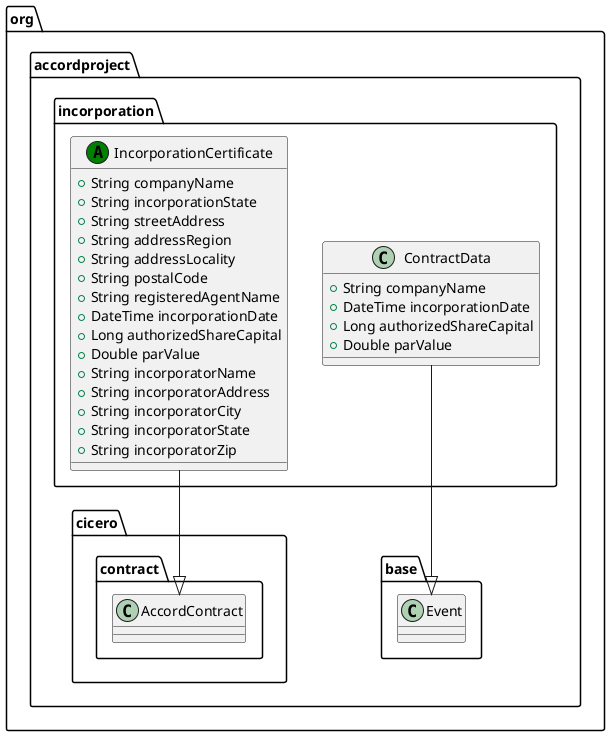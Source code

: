 @startuml
class org.accordproject.incorporation.IncorporationCertificate << (A,green) >> {
   + String companyName
   + String incorporationState
   + String streetAddress
   + String addressRegion
   + String addressLocality
   + String postalCode
   + String registeredAgentName
   + DateTime incorporationDate
   + Long authorizedShareCapital
   + Double parValue
   + String incorporatorName
   + String incorporatorAddress
   + String incorporatorCity
   + String incorporatorState
   + String incorporatorZip
}
org.accordproject.incorporation.IncorporationCertificate --|> org.accordproject.cicero.contract.AccordContract
class org.accordproject.incorporation.ContractData {
   + String companyName
   + DateTime incorporationDate
   + Long authorizedShareCapital
   + Double parValue
}
org.accordproject.incorporation.ContractData --|> org.accordproject.base.Event
@enduml
